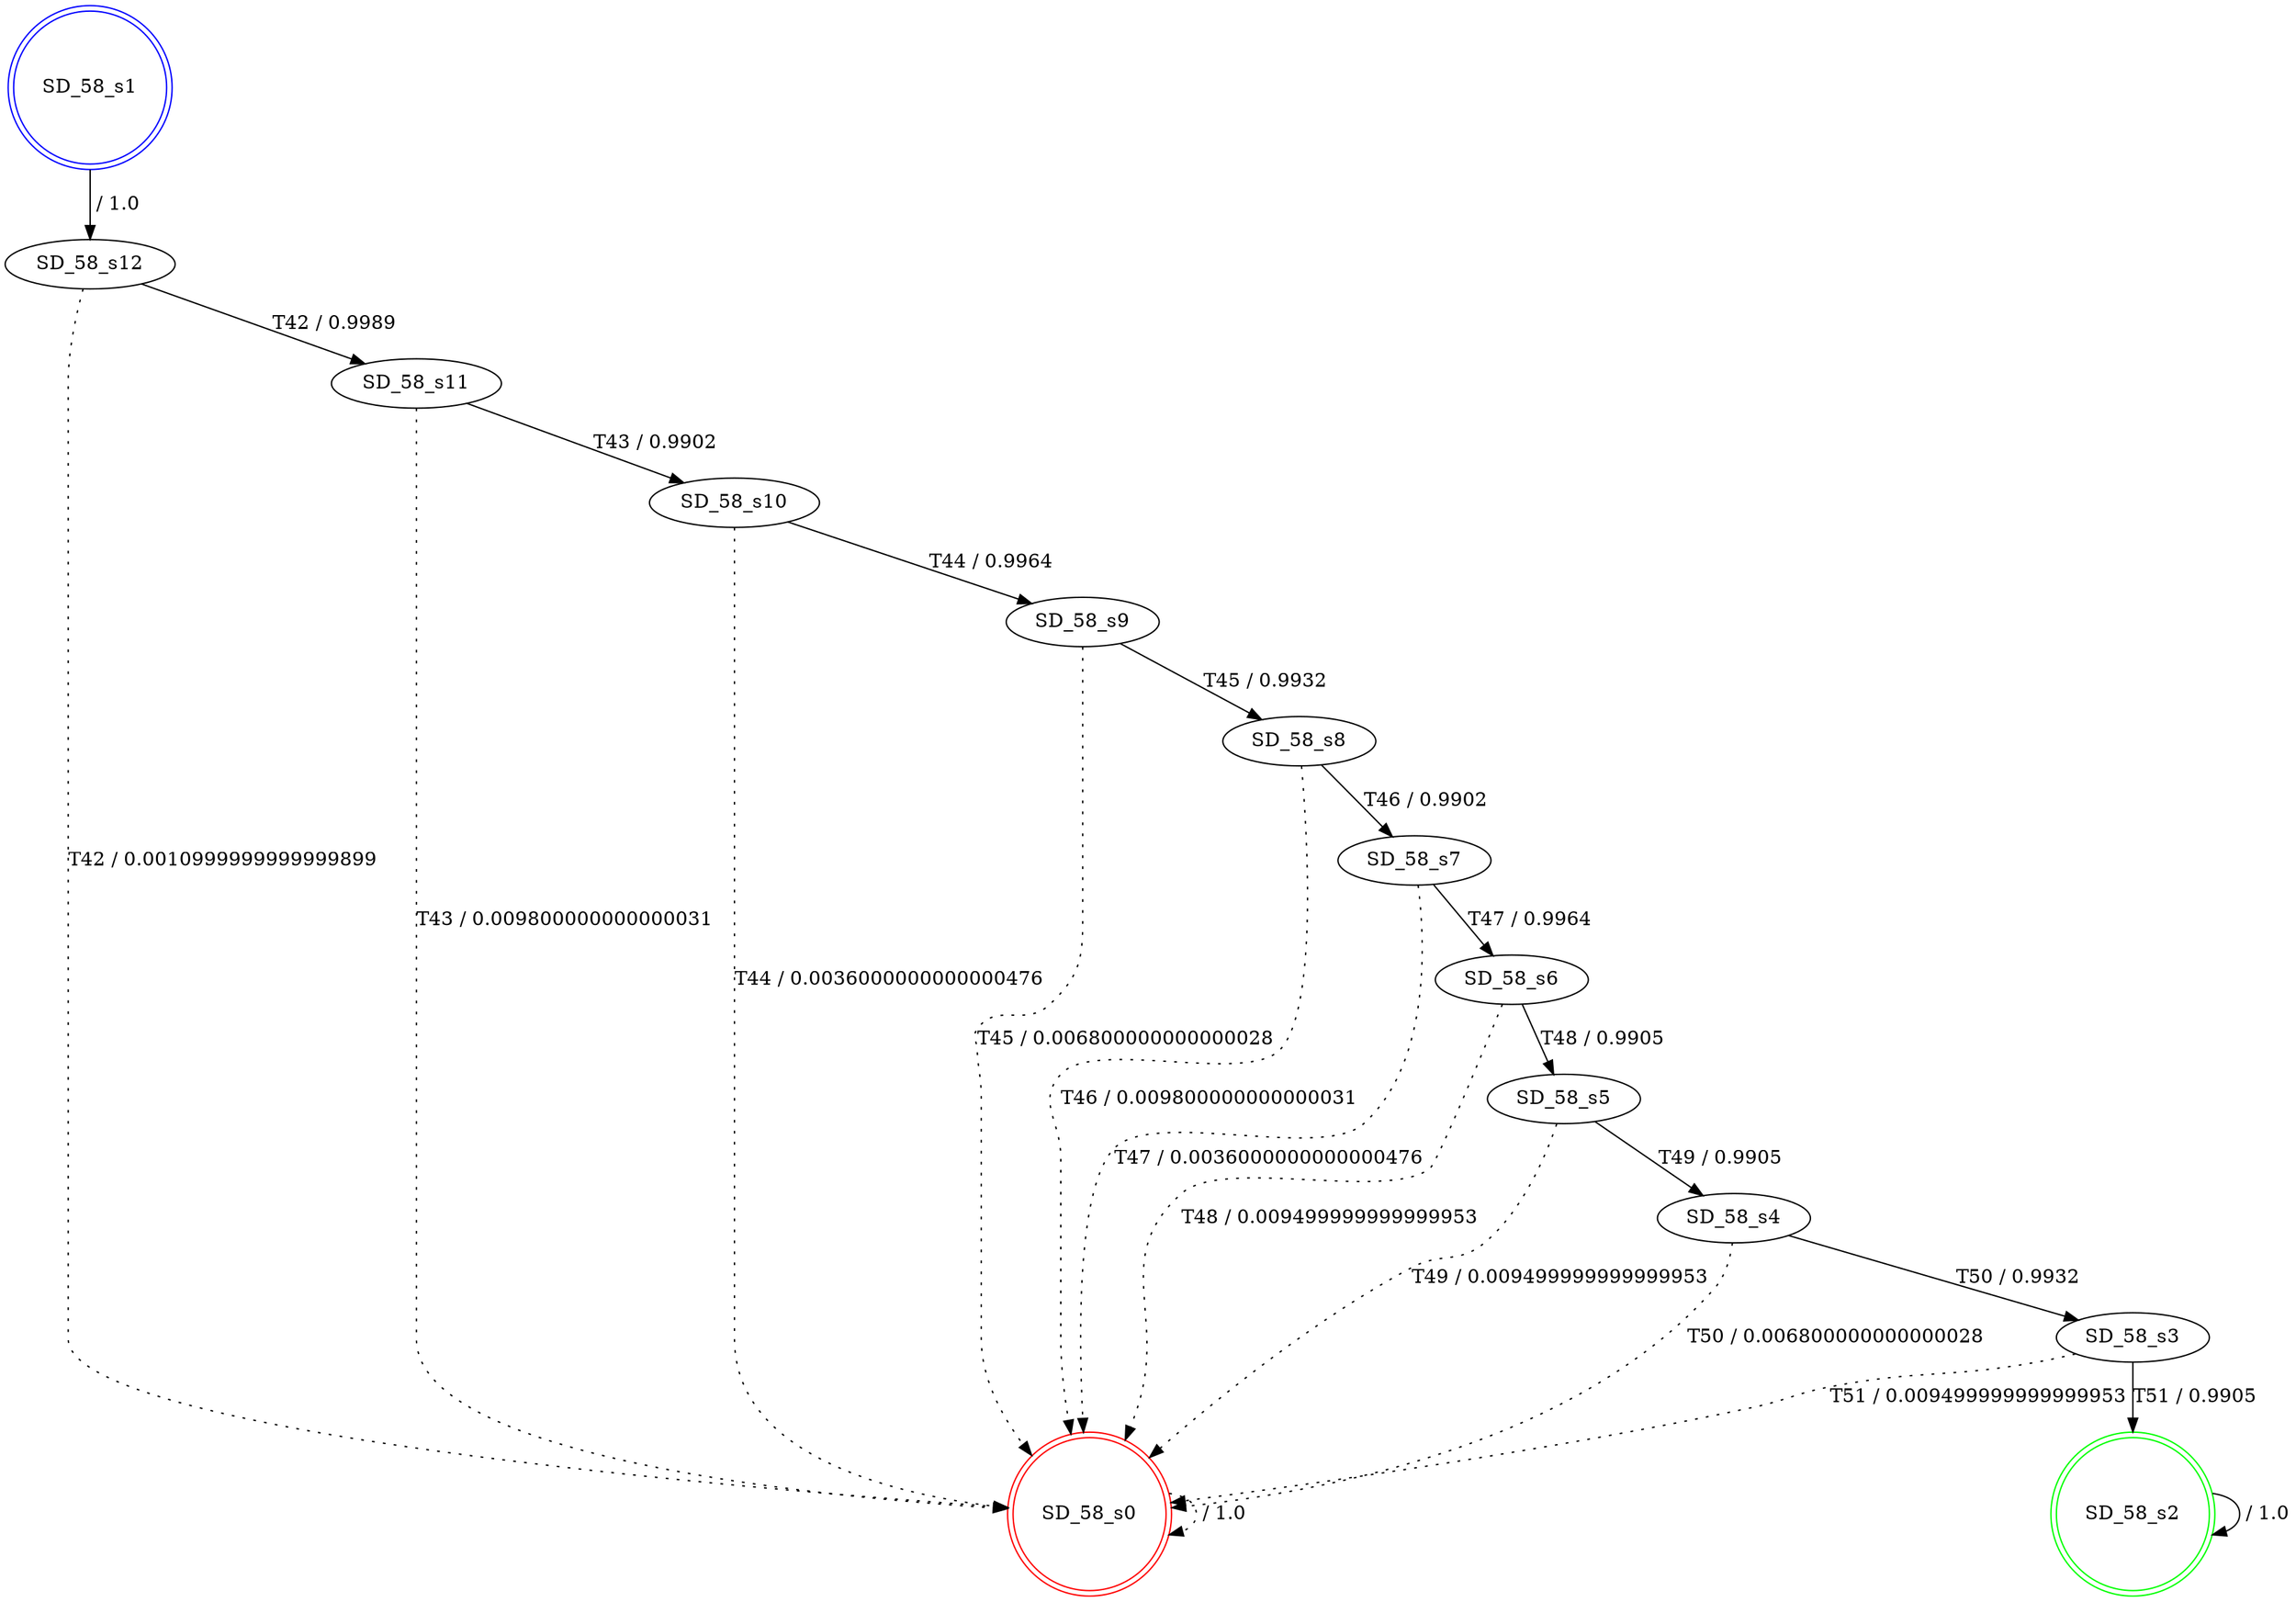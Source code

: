 digraph graphname {
SD_58_s0 [label="SD_58_s0",color=red,shape=doublecircle ];
SD_58_s1 [label="SD_58_s1",color=blue,shape=doublecircle ];
SD_58_s2 [label="SD_58_s2",color=green,shape=doublecircle ];
SD_58_s3 [label="SD_58_s3" ];
SD_58_s4 [label="SD_58_s4" ];
SD_58_s5 [label="SD_58_s5" ];
SD_58_s6 [label="SD_58_s6" ];
SD_58_s7 [label="SD_58_s7" ];
SD_58_s8 [label="SD_58_s8" ];
SD_58_s9 [label="SD_58_s9" ];
SD_58_s10 [label="SD_58_s10" ];
SD_58_s11 [label="SD_58_s11" ];
SD_58_s12 [label="SD_58_s12" ];
SD_58_s0 -> SD_58_s0 [label=" / 1.0", style=dotted];
SD_58_s1 -> SD_58_s12 [label=" / 1.0"];
SD_58_s2 -> SD_58_s2 [label=" / 1.0"];
SD_58_s3 -> SD_58_s2 [label="T51 / 0.9905"];
SD_58_s3 -> SD_58_s0 [label="T51 / 0.009499999999999953", style=dotted];
SD_58_s4 -> SD_58_s3 [label="T50 / 0.9932"];
SD_58_s4 -> SD_58_s0 [label="T50 / 0.006800000000000028", style=dotted];
SD_58_s5 -> SD_58_s4 [label="T49 / 0.9905"];
SD_58_s5 -> SD_58_s0 [label="T49 / 0.009499999999999953", style=dotted];
SD_58_s6 -> SD_58_s5 [label="T48 / 0.9905"];
SD_58_s6 -> SD_58_s0 [label="T48 / 0.009499999999999953", style=dotted];
SD_58_s7 -> SD_58_s6 [label="T47 / 0.9964"];
SD_58_s7 -> SD_58_s0 [label="T47 / 0.0036000000000000476", style=dotted];
SD_58_s8 -> SD_58_s7 [label="T46 / 0.9902"];
SD_58_s8 -> SD_58_s0 [label="T46 / 0.009800000000000031", style=dotted];
SD_58_s9 -> SD_58_s8 [label="T45 / 0.9932"];
SD_58_s9 -> SD_58_s0 [label="T45 / 0.006800000000000028", style=dotted];
SD_58_s10 -> SD_58_s9 [label="T44 / 0.9964"];
SD_58_s10 -> SD_58_s0 [label="T44 / 0.0036000000000000476", style=dotted];
SD_58_s11 -> SD_58_s10 [label="T43 / 0.9902"];
SD_58_s11 -> SD_58_s0 [label="T43 / 0.009800000000000031", style=dotted];
SD_58_s12 -> SD_58_s11 [label="T42 / 0.9989"];
SD_58_s12 -> SD_58_s0 [label="T42 / 0.0010999999999999899", style=dotted];
}